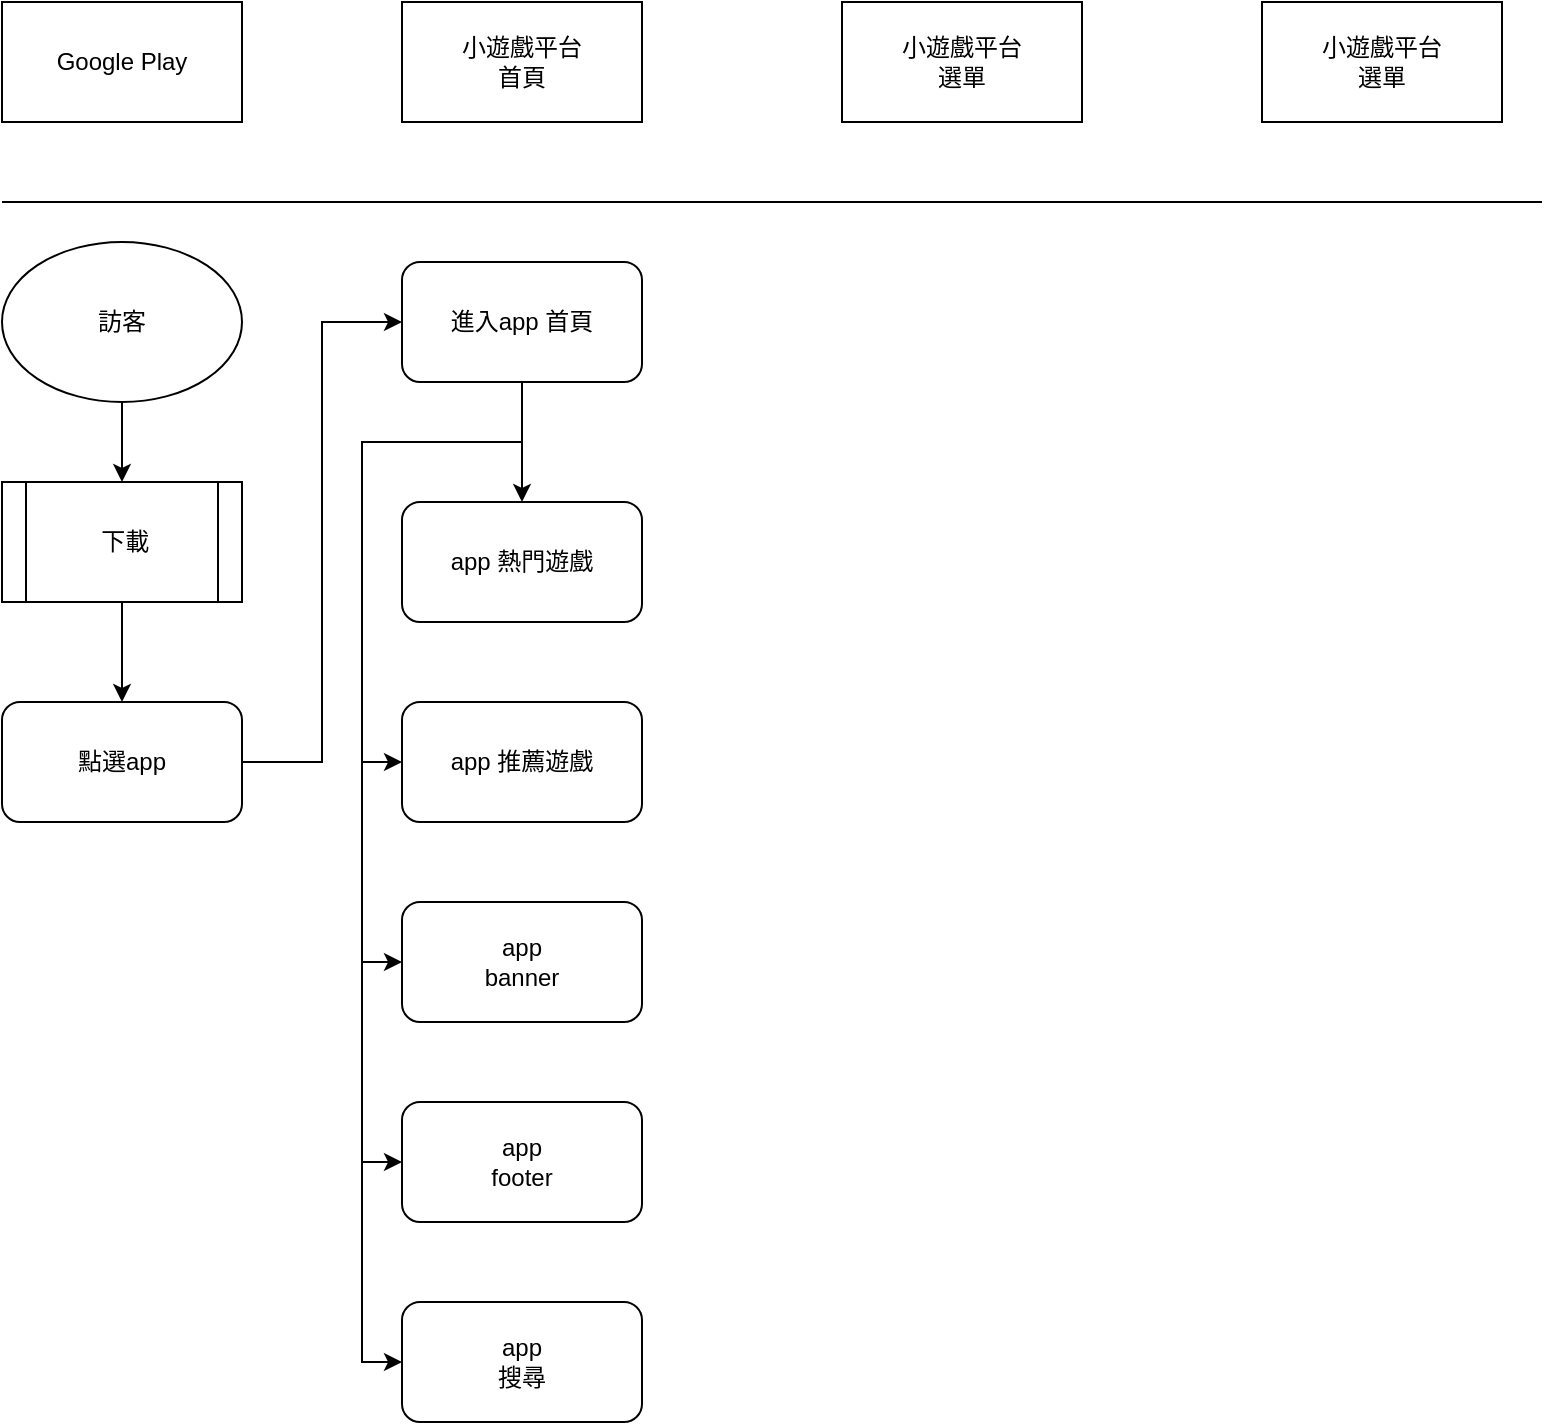 <mxfile version="16.0.3" type="github">
  <diagram id="Xf0kCihZ-aB_llhnf_z4" name="第1頁">
    <mxGraphModel dx="1422" dy="780" grid="1" gridSize="10" guides="1" tooltips="1" connect="1" arrows="1" fold="1" page="1" pageScale="1" pageWidth="827" pageHeight="1169" math="0" shadow="0">
      <root>
        <mxCell id="0" />
        <mxCell id="1" parent="0" />
        <mxCell id="-enL-yWNLoUQDlkAJuOZ-1" value="&lt;div&gt;小遊戲平台&lt;/div&gt;&lt;div&gt;首頁&lt;br&gt;&lt;/div&gt;" style="rounded=0;whiteSpace=wrap;html=1;" vertex="1" parent="1">
          <mxGeometry x="230" y="40" width="120" height="60" as="geometry" />
        </mxCell>
        <mxCell id="-enL-yWNLoUQDlkAJuOZ-2" value="" style="endArrow=none;html=1;rounded=0;" edge="1" parent="1">
          <mxGeometry width="50" height="50" relative="1" as="geometry">
            <mxPoint x="30" y="140" as="sourcePoint" />
            <mxPoint x="800" y="140" as="targetPoint" />
          </mxGeometry>
        </mxCell>
        <mxCell id="-enL-yWNLoUQDlkAJuOZ-6" value="" style="edgeStyle=orthogonalEdgeStyle;rounded=0;orthogonalLoop=1;jettySize=auto;html=1;" edge="1" parent="1" source="-enL-yWNLoUQDlkAJuOZ-3" target="-enL-yWNLoUQDlkAJuOZ-5">
          <mxGeometry relative="1" as="geometry" />
        </mxCell>
        <mxCell id="-enL-yWNLoUQDlkAJuOZ-3" value="訪客" style="ellipse;whiteSpace=wrap;html=1;" vertex="1" parent="1">
          <mxGeometry x="30" y="160" width="120" height="80" as="geometry" />
        </mxCell>
        <mxCell id="-enL-yWNLoUQDlkAJuOZ-4" value="Google Play " style="rounded=0;whiteSpace=wrap;html=1;" vertex="1" parent="1">
          <mxGeometry x="30" y="40" width="120" height="60" as="geometry" />
        </mxCell>
        <mxCell id="-enL-yWNLoUQDlkAJuOZ-8" value="" style="edgeStyle=orthogonalEdgeStyle;rounded=0;orthogonalLoop=1;jettySize=auto;html=1;" edge="1" parent="1" source="-enL-yWNLoUQDlkAJuOZ-5" target="-enL-yWNLoUQDlkAJuOZ-7">
          <mxGeometry relative="1" as="geometry" />
        </mxCell>
        <mxCell id="-enL-yWNLoUQDlkAJuOZ-5" value="&amp;nbsp;下載" style="shape=process;whiteSpace=wrap;html=1;backgroundOutline=1;" vertex="1" parent="1">
          <mxGeometry x="30" y="280" width="120" height="60" as="geometry" />
        </mxCell>
        <mxCell id="-enL-yWNLoUQDlkAJuOZ-10" style="edgeStyle=orthogonalEdgeStyle;rounded=0;orthogonalLoop=1;jettySize=auto;html=1;exitX=1;exitY=0.5;exitDx=0;exitDy=0;entryX=0;entryY=0.5;entryDx=0;entryDy=0;" edge="1" parent="1" source="-enL-yWNLoUQDlkAJuOZ-7" target="-enL-yWNLoUQDlkAJuOZ-9">
          <mxGeometry relative="1" as="geometry" />
        </mxCell>
        <mxCell id="-enL-yWNLoUQDlkAJuOZ-7" value="點選app" style="rounded=1;whiteSpace=wrap;html=1;" vertex="1" parent="1">
          <mxGeometry x="30" y="390" width="120" height="60" as="geometry" />
        </mxCell>
        <mxCell id="-enL-yWNLoUQDlkAJuOZ-20" style="edgeStyle=orthogonalEdgeStyle;rounded=0;orthogonalLoop=1;jettySize=auto;html=1;exitX=0.5;exitY=1;exitDx=0;exitDy=0;" edge="1" parent="1" source="-enL-yWNLoUQDlkAJuOZ-9" target="-enL-yWNLoUQDlkAJuOZ-13">
          <mxGeometry relative="1" as="geometry" />
        </mxCell>
        <mxCell id="-enL-yWNLoUQDlkAJuOZ-21" style="edgeStyle=orthogonalEdgeStyle;rounded=0;orthogonalLoop=1;jettySize=auto;html=1;exitX=0.5;exitY=1;exitDx=0;exitDy=0;entryX=0;entryY=0.5;entryDx=0;entryDy=0;" edge="1" parent="1" source="-enL-yWNLoUQDlkAJuOZ-9" target="-enL-yWNLoUQDlkAJuOZ-14">
          <mxGeometry relative="1" as="geometry">
            <Array as="points">
              <mxPoint x="290" y="260" />
              <mxPoint x="210" y="260" />
              <mxPoint x="210" y="420" />
            </Array>
          </mxGeometry>
        </mxCell>
        <mxCell id="-enL-yWNLoUQDlkAJuOZ-22" style="edgeStyle=orthogonalEdgeStyle;rounded=0;orthogonalLoop=1;jettySize=auto;html=1;exitX=0.5;exitY=1;exitDx=0;exitDy=0;entryX=0;entryY=0.5;entryDx=0;entryDy=0;" edge="1" parent="1" source="-enL-yWNLoUQDlkAJuOZ-9" target="-enL-yWNLoUQDlkAJuOZ-15">
          <mxGeometry relative="1" as="geometry">
            <Array as="points">
              <mxPoint x="290" y="260" />
              <mxPoint x="210" y="260" />
              <mxPoint x="210" y="520" />
            </Array>
          </mxGeometry>
        </mxCell>
        <mxCell id="-enL-yWNLoUQDlkAJuOZ-23" style="edgeStyle=orthogonalEdgeStyle;rounded=0;orthogonalLoop=1;jettySize=auto;html=1;exitX=0.5;exitY=1;exitDx=0;exitDy=0;entryX=0;entryY=0.5;entryDx=0;entryDy=0;" edge="1" parent="1" source="-enL-yWNLoUQDlkAJuOZ-9" target="-enL-yWNLoUQDlkAJuOZ-17">
          <mxGeometry relative="1" as="geometry">
            <Array as="points">
              <mxPoint x="290" y="260" />
              <mxPoint x="210" y="260" />
              <mxPoint x="210" y="620" />
            </Array>
          </mxGeometry>
        </mxCell>
        <mxCell id="-enL-yWNLoUQDlkAJuOZ-24" style="edgeStyle=orthogonalEdgeStyle;rounded=0;orthogonalLoop=1;jettySize=auto;html=1;exitX=0.5;exitY=1;exitDx=0;exitDy=0;entryX=0;entryY=0.5;entryDx=0;entryDy=0;" edge="1" parent="1" source="-enL-yWNLoUQDlkAJuOZ-9" target="-enL-yWNLoUQDlkAJuOZ-18">
          <mxGeometry relative="1" as="geometry">
            <Array as="points">
              <mxPoint x="290" y="260" />
              <mxPoint x="210" y="260" />
              <mxPoint x="210" y="720" />
            </Array>
          </mxGeometry>
        </mxCell>
        <mxCell id="-enL-yWNLoUQDlkAJuOZ-9" value="進入app 首頁" style="rounded=1;whiteSpace=wrap;html=1;" vertex="1" parent="1">
          <mxGeometry x="230" y="170" width="120" height="60" as="geometry" />
        </mxCell>
        <mxCell id="-enL-yWNLoUQDlkAJuOZ-11" value="&lt;div&gt;小遊戲平台&lt;/div&gt;&lt;div&gt;選單&lt;br&gt;&lt;/div&gt;" style="rounded=0;whiteSpace=wrap;html=1;" vertex="1" parent="1">
          <mxGeometry x="450" y="40" width="120" height="60" as="geometry" />
        </mxCell>
        <mxCell id="-enL-yWNLoUQDlkAJuOZ-12" value="&lt;div&gt;小遊戲平台&lt;/div&gt;&lt;div&gt;選單&lt;br&gt;&lt;/div&gt;" style="rounded=0;whiteSpace=wrap;html=1;" vertex="1" parent="1">
          <mxGeometry x="660" y="40" width="120" height="60" as="geometry" />
        </mxCell>
        <mxCell id="-enL-yWNLoUQDlkAJuOZ-13" value="app 熱門遊戲" style="rounded=1;whiteSpace=wrap;html=1;" vertex="1" parent="1">
          <mxGeometry x="230" y="290" width="120" height="60" as="geometry" />
        </mxCell>
        <mxCell id="-enL-yWNLoUQDlkAJuOZ-14" value="app 推薦遊戲" style="rounded=1;whiteSpace=wrap;html=1;" vertex="1" parent="1">
          <mxGeometry x="230" y="390" width="120" height="60" as="geometry" />
        </mxCell>
        <mxCell id="-enL-yWNLoUQDlkAJuOZ-15" value="&lt;div&gt;app &lt;br&gt;&lt;/div&gt;&lt;div&gt;banner&lt;/div&gt;" style="rounded=1;whiteSpace=wrap;html=1;" vertex="1" parent="1">
          <mxGeometry x="230" y="490" width="120" height="60" as="geometry" />
        </mxCell>
        <mxCell id="-enL-yWNLoUQDlkAJuOZ-17" value="&lt;div&gt;app &lt;br&gt;&lt;/div&gt;&lt;div&gt;footer&lt;/div&gt;" style="rounded=1;whiteSpace=wrap;html=1;" vertex="1" parent="1">
          <mxGeometry x="230" y="590" width="120" height="60" as="geometry" />
        </mxCell>
        <mxCell id="-enL-yWNLoUQDlkAJuOZ-18" value="&lt;div&gt;app &lt;br&gt;&lt;/div&gt;&lt;div&gt;搜尋&lt;br&gt;&lt;/div&gt;" style="rounded=1;whiteSpace=wrap;html=1;" vertex="1" parent="1">
          <mxGeometry x="230" y="690" width="120" height="60" as="geometry" />
        </mxCell>
      </root>
    </mxGraphModel>
  </diagram>
</mxfile>
